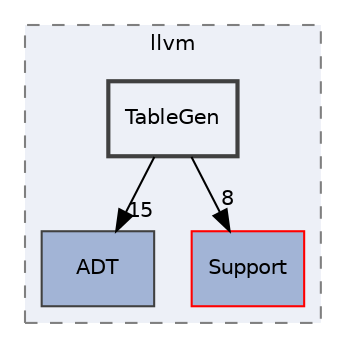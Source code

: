 digraph "include/llvm/TableGen"
{
 // LATEX_PDF_SIZE
  bgcolor="transparent";
  edge [fontname="Helvetica",fontsize="10",labelfontname="Helvetica",labelfontsize="10"];
  node [fontname="Helvetica",fontsize="10",shape="box"];
  compound=true
  subgraph clusterdir_dcde91663b8816e1e2311938ccd8f690 {
    graph [ bgcolor="#edf0f7", pencolor="grey50", style="filled,dashed,", label="llvm", fontname="Helvetica", fontsize="10", URL="dir_dcde91663b8816e1e2311938ccd8f690.html"]
  dir_32453792af2ba70c54e3ccae3a790d1b [label="ADT", style="filled,", fillcolor="#a2b4d6", color="grey25", URL="dir_32453792af2ba70c54e3ccae3a790d1b.html"];
  dir_ae1e398ac700924fa434b51c248a5531 [label="Support", style="filled,", fillcolor="#a2b4d6", color="red", URL="dir_ae1e398ac700924fa434b51c248a5531.html"];
  dir_ad5f46a12e0b132043687d34c506e053 [label="TableGen", style="filled,bold,", fillcolor="#edf0f7", color="grey25", URL="dir_ad5f46a12e0b132043687d34c506e053.html"];
  }
  dir_ad5f46a12e0b132043687d34c506e053->dir_32453792af2ba70c54e3ccae3a790d1b [headlabel="15", labeldistance=1.5 headhref="dir_000190_000001.html"];
  dir_ad5f46a12e0b132043687d34c506e053->dir_ae1e398ac700924fa434b51c248a5531 [headlabel="8", labeldistance=1.5 headhref="dir_000190_000182.html"];
}
